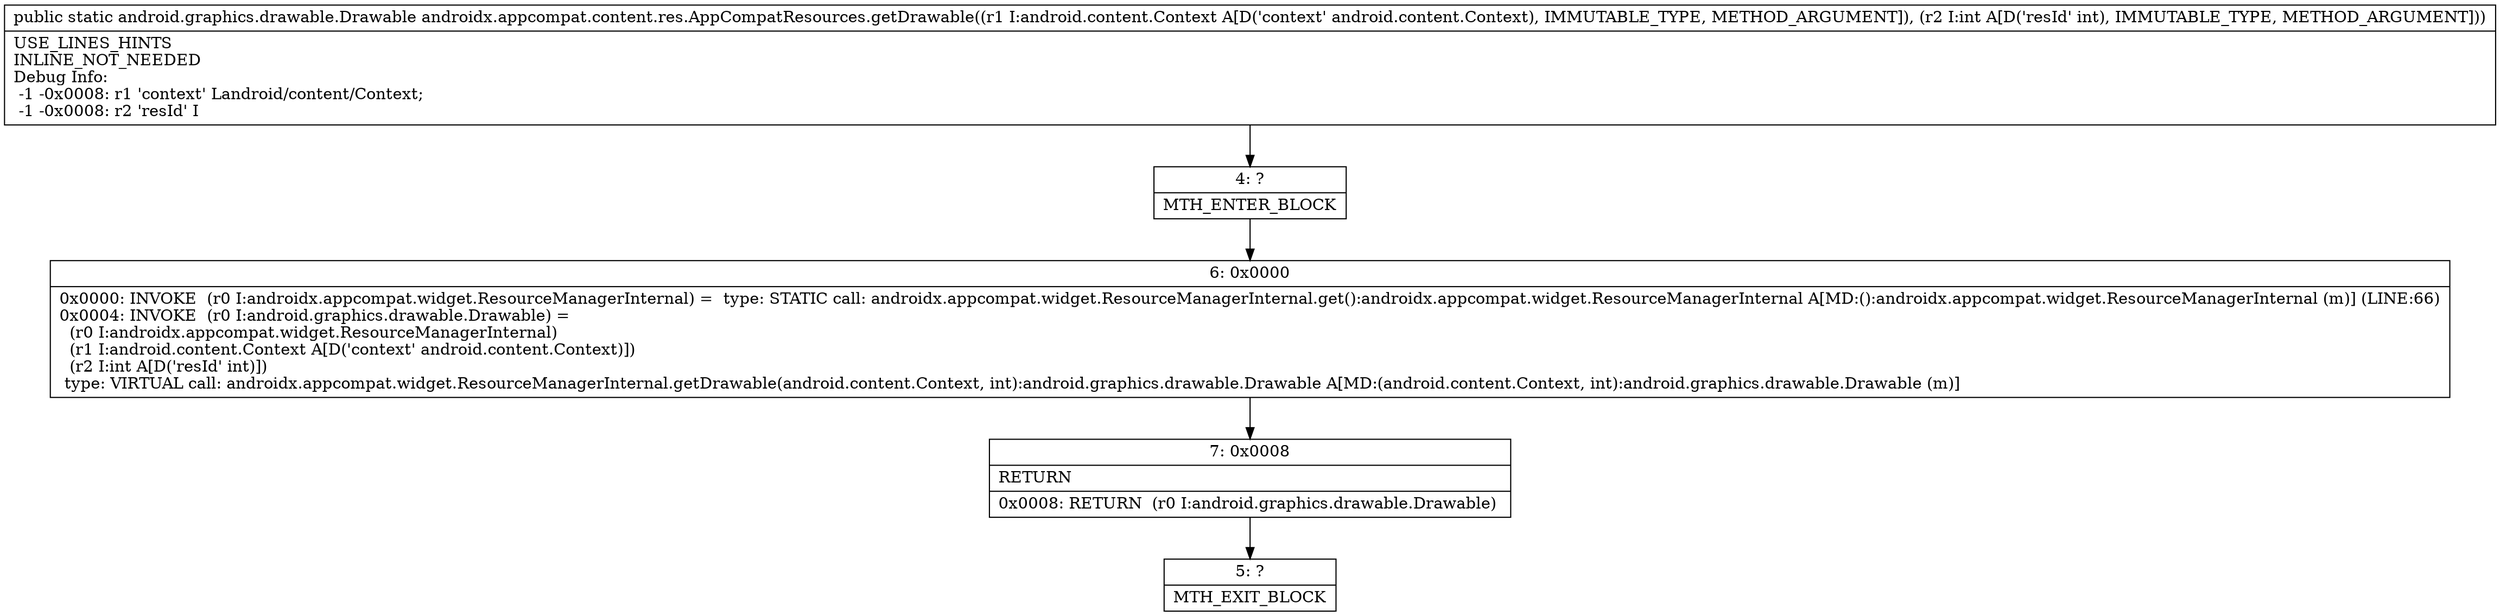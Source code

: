 digraph "CFG forandroidx.appcompat.content.res.AppCompatResources.getDrawable(Landroid\/content\/Context;I)Landroid\/graphics\/drawable\/Drawable;" {
Node_4 [shape=record,label="{4\:\ ?|MTH_ENTER_BLOCK\l}"];
Node_6 [shape=record,label="{6\:\ 0x0000|0x0000: INVOKE  (r0 I:androidx.appcompat.widget.ResourceManagerInternal) =  type: STATIC call: androidx.appcompat.widget.ResourceManagerInternal.get():androidx.appcompat.widget.ResourceManagerInternal A[MD:():androidx.appcompat.widget.ResourceManagerInternal (m)] (LINE:66)\l0x0004: INVOKE  (r0 I:android.graphics.drawable.Drawable) = \l  (r0 I:androidx.appcompat.widget.ResourceManagerInternal)\l  (r1 I:android.content.Context A[D('context' android.content.Context)])\l  (r2 I:int A[D('resId' int)])\l type: VIRTUAL call: androidx.appcompat.widget.ResourceManagerInternal.getDrawable(android.content.Context, int):android.graphics.drawable.Drawable A[MD:(android.content.Context, int):android.graphics.drawable.Drawable (m)]\l}"];
Node_7 [shape=record,label="{7\:\ 0x0008|RETURN\l|0x0008: RETURN  (r0 I:android.graphics.drawable.Drawable) \l}"];
Node_5 [shape=record,label="{5\:\ ?|MTH_EXIT_BLOCK\l}"];
MethodNode[shape=record,label="{public static android.graphics.drawable.Drawable androidx.appcompat.content.res.AppCompatResources.getDrawable((r1 I:android.content.Context A[D('context' android.content.Context), IMMUTABLE_TYPE, METHOD_ARGUMENT]), (r2 I:int A[D('resId' int), IMMUTABLE_TYPE, METHOD_ARGUMENT]))  | USE_LINES_HINTS\lINLINE_NOT_NEEDED\lDebug Info:\l  \-1 \-0x0008: r1 'context' Landroid\/content\/Context;\l  \-1 \-0x0008: r2 'resId' I\l}"];
MethodNode -> Node_4;Node_4 -> Node_6;
Node_6 -> Node_7;
Node_7 -> Node_5;
}

